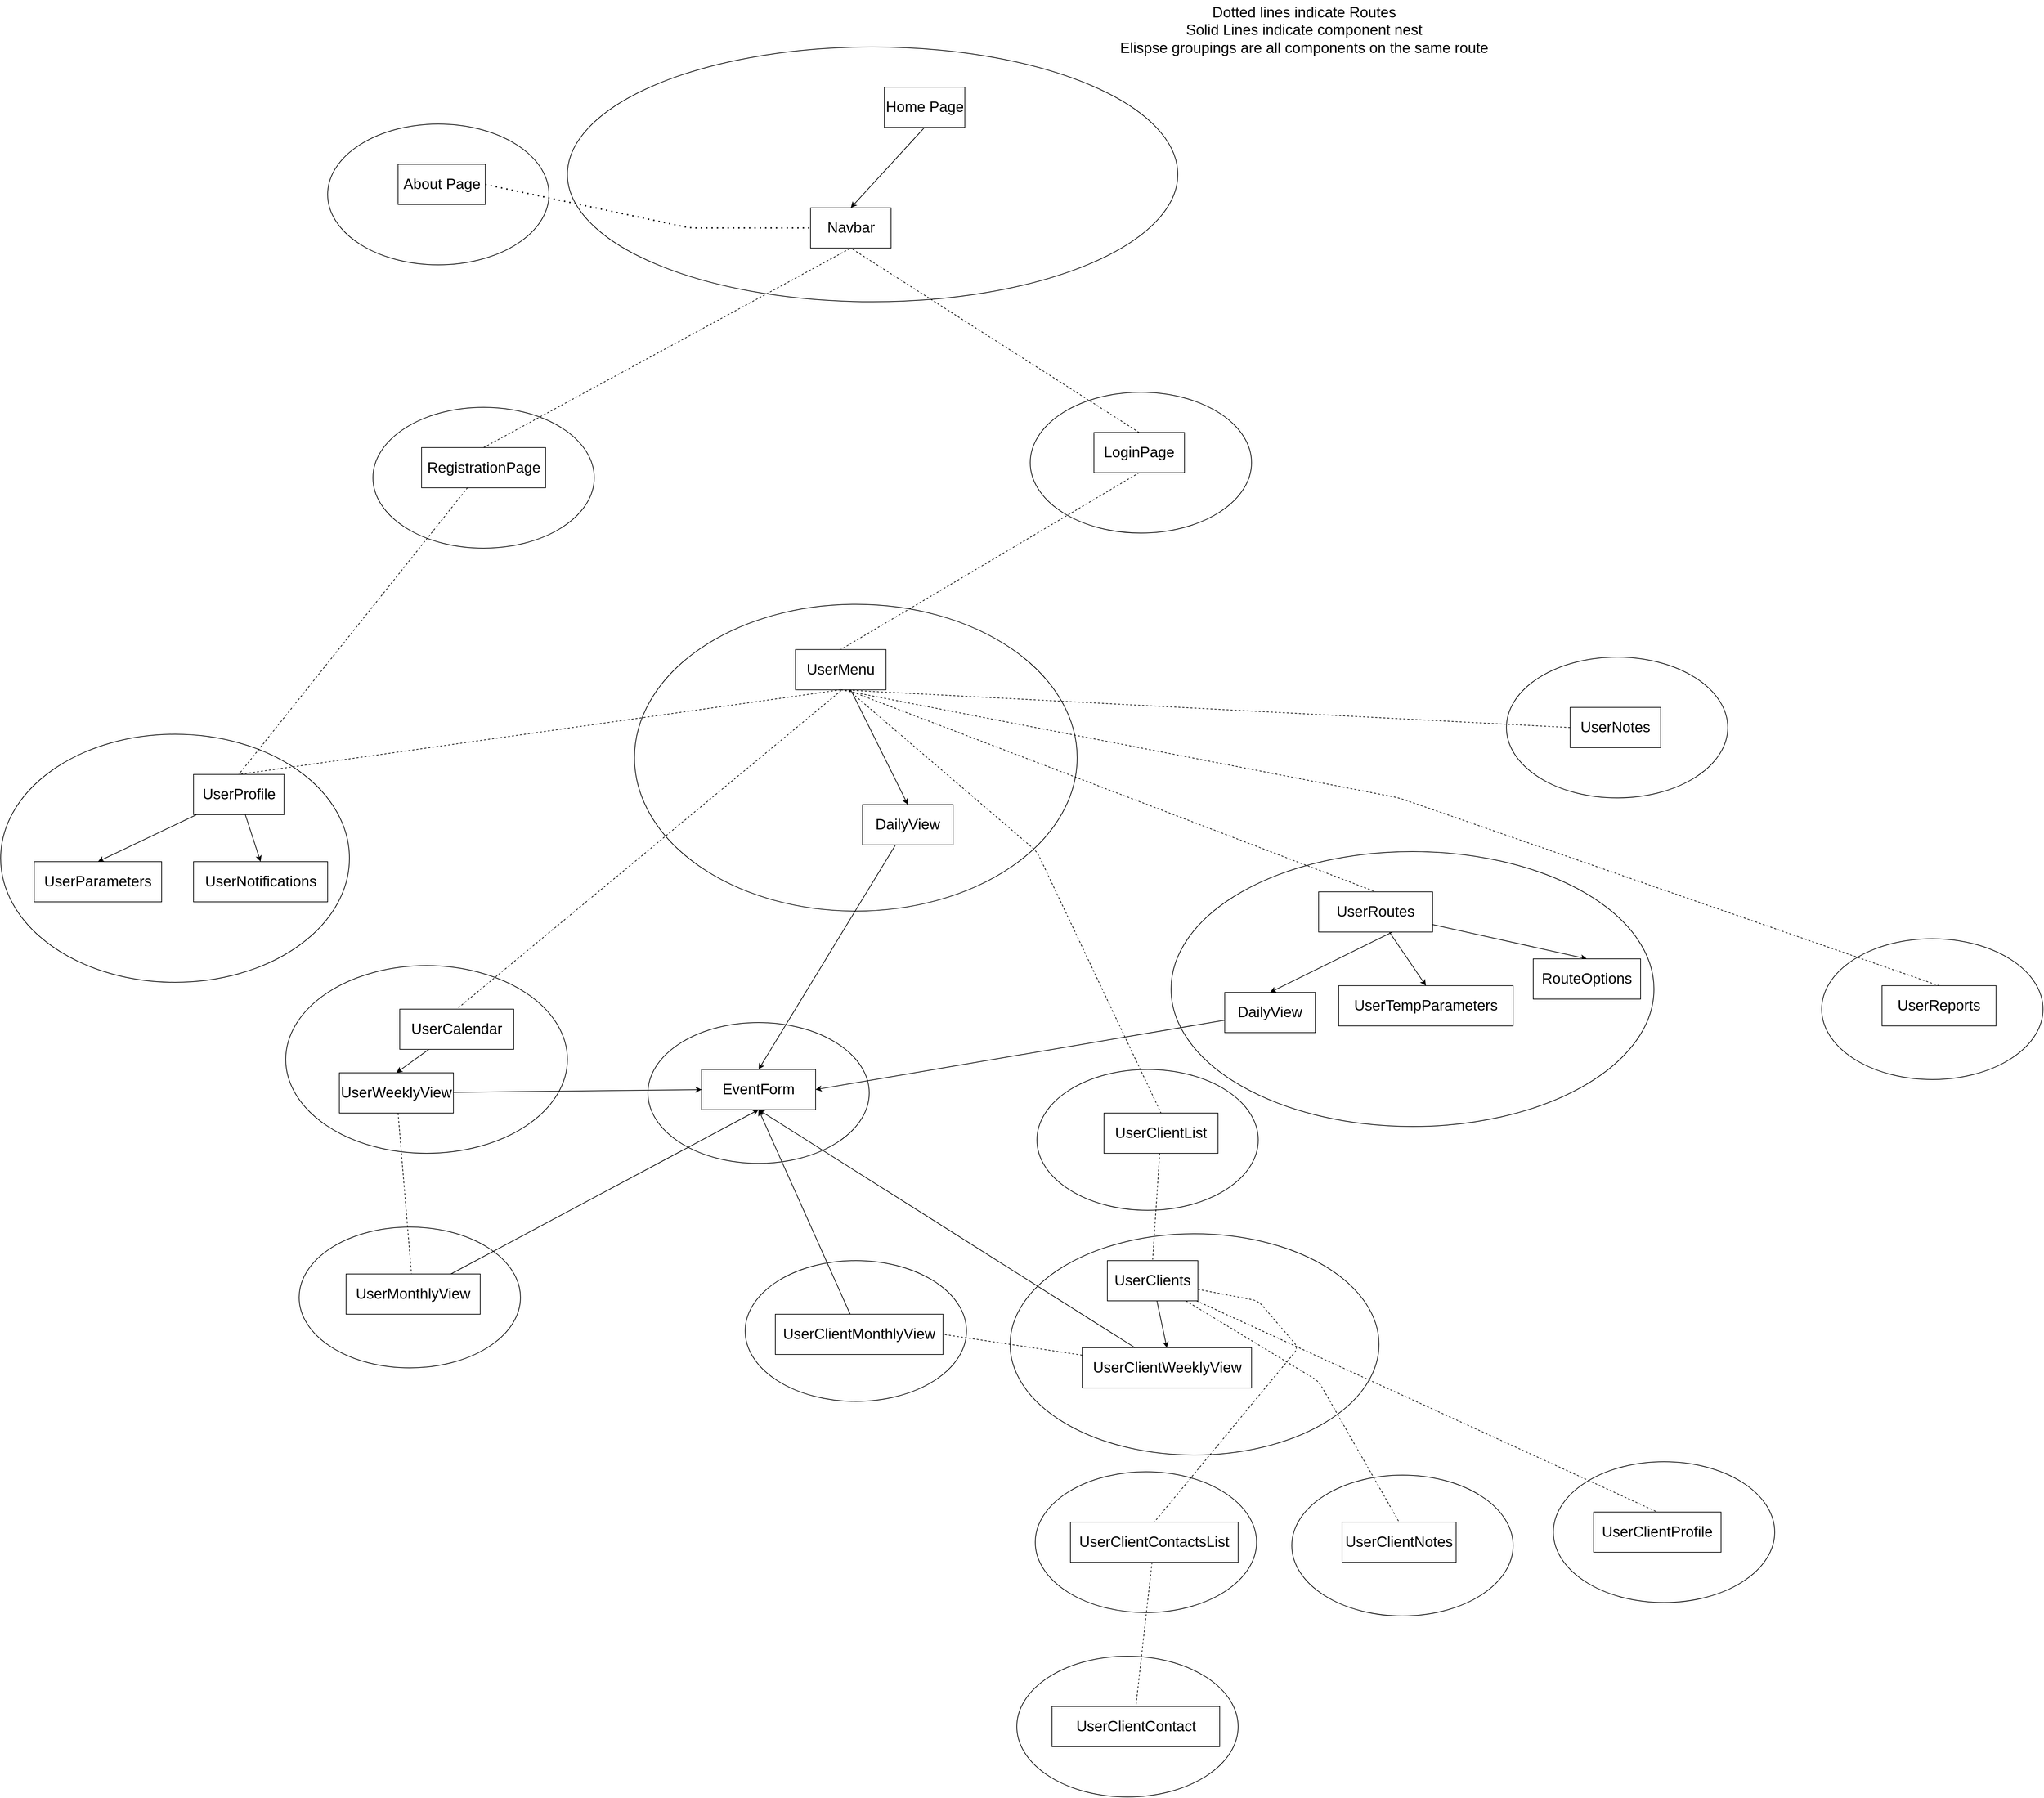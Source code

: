 <mxfile>
    <diagram id="FtEbee-XCXTfJkGimnTI" name="Page-1">
        <mxGraphModel dx="2839" dy="1458" grid="1" gridSize="10" guides="1" tooltips="1" connect="1" arrows="1" fold="1" page="1" pageScale="1" pageWidth="850" pageHeight="1100" math="0" shadow="0">
            <root>
                <mxCell id="0"/>
                <mxCell id="1" parent="0"/>
                <mxCell id="172" value="" style="ellipse;whiteSpace=wrap;html=1;fontSize=22;shadow=0;" vertex="1" parent="1">
                    <mxGeometry x="830" y="2630" width="330" height="210" as="geometry"/>
                </mxCell>
                <mxCell id="156" value="" style="ellipse;whiteSpace=wrap;html=1;fontSize=22;shadow=0;" vertex="1" parent="1">
                    <mxGeometry x="1630" y="2340" width="330" height="210" as="geometry"/>
                </mxCell>
                <mxCell id="138" value="" style="ellipse;whiteSpace=wrap;html=1;fontSize=22;shadow=0;" vertex="1" parent="1">
                    <mxGeometry x="-260" y="1600" width="420" height="280" as="geometry"/>
                </mxCell>
                <mxCell id="139" value="" style="ellipse;whiteSpace=wrap;html=1;fontSize=22;shadow=0;" vertex="1" parent="1">
                    <mxGeometry x="-685" y="1255" width="520" height="370" as="geometry"/>
                </mxCell>
                <mxCell id="140" value="" style="ellipse;whiteSpace=wrap;html=1;fontSize=22;shadow=0;" vertex="1" parent="1">
                    <mxGeometry x="425" y="2040" width="330" height="210" as="geometry"/>
                </mxCell>
                <mxCell id="141" value="" style="ellipse;whiteSpace=wrap;html=1;fontSize=22;shadow=0;" vertex="1" parent="1">
                    <mxGeometry x="857.5" y="2355" width="330" height="210" as="geometry"/>
                </mxCell>
                <mxCell id="142" value="" style="ellipse;whiteSpace=wrap;html=1;fontSize=22;shadow=0;" vertex="1" parent="1">
                    <mxGeometry x="1240" y="2360" width="330" height="210" as="geometry"/>
                </mxCell>
                <mxCell id="143" value="" style="ellipse;whiteSpace=wrap;html=1;fontSize=22;shadow=0;" vertex="1" parent="1">
                    <mxGeometry x="280" y="1685" width="330" height="210" as="geometry"/>
                </mxCell>
                <mxCell id="144" value="" style="ellipse;whiteSpace=wrap;html=1;fontSize=22;shadow=0;" vertex="1" parent="1">
                    <mxGeometry x="-240" y="1990" width="330" height="210" as="geometry"/>
                </mxCell>
                <mxCell id="134" value="" style="ellipse;whiteSpace=wrap;html=1;fontSize=22;shadow=0;" vertex="1" parent="1">
                    <mxGeometry x="820" y="2000" width="550" height="330" as="geometry"/>
                </mxCell>
                <mxCell id="133" value="" style="ellipse;whiteSpace=wrap;html=1;fontSize=22;shadow=0;" vertex="1" parent="1">
                    <mxGeometry x="860" y="1755" width="330" height="210" as="geometry"/>
                </mxCell>
                <mxCell id="128" value="" style="ellipse;whiteSpace=wrap;html=1;fontSize=22;shadow=0;" vertex="1" parent="1">
                    <mxGeometry x="1060" y="1430" width="720" height="410" as="geometry"/>
                </mxCell>
                <mxCell id="127" value="" style="ellipse;whiteSpace=wrap;html=1;fontSize=22;shadow=0;" vertex="1" parent="1">
                    <mxGeometry x="2030" y="1560" width="330" height="210" as="geometry"/>
                </mxCell>
                <mxCell id="126" value="" style="ellipse;whiteSpace=wrap;html=1;fontSize=22;shadow=0;" vertex="1" parent="1">
                    <mxGeometry x="1560" y="1140" width="330" height="210" as="geometry"/>
                </mxCell>
                <mxCell id="13" value="" style="ellipse;whiteSpace=wrap;html=1;fontSize=22;shadow=0;" parent="1" vertex="1">
                    <mxGeometry x="160" y="230" width="910" height="380" as="geometry"/>
                </mxCell>
                <mxCell id="14" value="" style="ellipse;whiteSpace=wrap;html=1;fontSize=22;shadow=0;" parent="1" vertex="1">
                    <mxGeometry x="-197.5" y="345" width="330" height="210" as="geometry"/>
                </mxCell>
                <mxCell id="3" value="Dotted lines indicate Routes&lt;br&gt;Solid Lines indicate component nest&lt;br&gt;Elispse groupings are all components on the same route" style="text;html=1;align=center;verticalAlign=middle;resizable=0;points=[];autosize=1;strokeColor=none;fillColor=none;fontSize=22;" parent="1" vertex="1">
                    <mxGeometry x="972.5" y="160" width="570" height="90" as="geometry"/>
                </mxCell>
                <mxCell id="8" value="Home Page" style="whiteSpace=wrap;html=1;fontSize=22;" parent="1" vertex="1">
                    <mxGeometry x="632.5" y="290" width="120" height="60" as="geometry"/>
                </mxCell>
                <mxCell id="9" value="About Page" style="whiteSpace=wrap;html=1;fontSize=22;" parent="1" vertex="1">
                    <mxGeometry x="-92.5" y="405" width="130" height="60" as="geometry"/>
                </mxCell>
                <mxCell id="19" value="" style="endArrow=none;dashed=1;html=1;dashPattern=1 3;strokeWidth=2;fontSize=22;exitX=1;exitY=0.5;exitDx=0;exitDy=0;entryX=0;entryY=0.5;entryDx=0;entryDy=0;" parent="1" source="9" target="27" edge="1">
                    <mxGeometry width="50" height="50" relative="1" as="geometry">
                        <mxPoint x="622.5" y="800" as="sourcePoint"/>
                        <mxPoint x="512.5" y="500" as="targetPoint"/>
                        <Array as="points">
                            <mxPoint x="342.5" y="500"/>
                        </Array>
                    </mxGeometry>
                </mxCell>
                <mxCell id="27" value="Navbar" style="whiteSpace=wrap;html=1;shadow=0;fontSize=22;" parent="1" vertex="1">
                    <mxGeometry x="522.5" y="470" width="120" height="60" as="geometry"/>
                </mxCell>
                <mxCell id="31" value="" style="endArrow=classic;html=1;fontSize=22;entryX=0.5;entryY=0;entryDx=0;entryDy=0;exitX=0.5;exitY=1;exitDx=0;exitDy=0;" parent="1" source="8" target="27" edge="1">
                    <mxGeometry width="50" height="50" relative="1" as="geometry">
                        <mxPoint x="622.5" y="510" as="sourcePoint"/>
                        <mxPoint x="672.5" y="450" as="targetPoint"/>
                        <Array as="points"/>
                    </mxGeometry>
                </mxCell>
                <mxCell id="83" value="" style="ellipse;whiteSpace=wrap;html=1;fontSize=22;shadow=0;" parent="1" vertex="1">
                    <mxGeometry x="-130" y="767.5" width="330" height="210" as="geometry"/>
                </mxCell>
                <mxCell id="84" value="" style="ellipse;whiteSpace=wrap;html=1;fontSize=22;shadow=0;" parent="1" vertex="1">
                    <mxGeometry x="850" y="745" width="330" height="210" as="geometry"/>
                </mxCell>
                <mxCell id="85" value="RegistrationPage" style="whiteSpace=wrap;html=1;shadow=0;fontSize=22;" parent="1" vertex="1">
                    <mxGeometry x="-57.5" y="827.5" width="185" height="60" as="geometry"/>
                </mxCell>
                <mxCell id="86" value="LoginPage" style="whiteSpace=wrap;html=1;shadow=0;fontSize=22;" parent="1" vertex="1">
                    <mxGeometry x="945" y="805" width="135" height="60" as="geometry"/>
                </mxCell>
                <mxCell id="87" value="" style="endArrow=none;dashed=1;html=1;fontSize=22;entryX=0.5;entryY=1;entryDx=0;entryDy=0;exitX=0.5;exitY=0;exitDx=0;exitDy=0;" parent="1" source="86" target="27" edge="1">
                    <mxGeometry width="50" height="50" relative="1" as="geometry">
                        <mxPoint x="694.09" y="560.98" as="sourcePoint"/>
                        <mxPoint x="850" y="90" as="targetPoint"/>
                        <Array as="points"/>
                    </mxGeometry>
                </mxCell>
                <mxCell id="88" value="" style="endArrow=none;dashed=1;html=1;fontSize=22;exitX=0.5;exitY=0;exitDx=0;exitDy=0;entryX=0.5;entryY=1;entryDx=0;entryDy=0;" parent="1" source="85" edge="1" target="27">
                    <mxGeometry width="50" height="50" relative="1" as="geometry">
                        <mxPoint x="239.055" y="59" as="sourcePoint"/>
                        <mxPoint x="540" y="120" as="targetPoint"/>
                        <Array as="points"/>
                    </mxGeometry>
                </mxCell>
                <mxCell id="110" value="" style="ellipse;whiteSpace=wrap;html=1;fontSize=22;shadow=0;" vertex="1" parent="1">
                    <mxGeometry x="260" y="1061.25" width="660" height="457.5" as="geometry"/>
                </mxCell>
                <mxCell id="131" style="edgeStyle=none;html=1;entryX=0.5;entryY=0;entryDx=0;entryDy=0;endArrow=classic;endFill=1;" edge="1" parent="1" source="111" target="125">
                    <mxGeometry relative="1" as="geometry"/>
                </mxCell>
                <mxCell id="111" value="UserMenu" style="whiteSpace=wrap;html=1;shadow=0;fontSize=22;" vertex="1" parent="1">
                    <mxGeometry x="500" y="1128.75" width="135" height="60" as="geometry"/>
                </mxCell>
                <mxCell id="162" style="edgeStyle=none;html=1;entryX=0.5;entryY=1;entryDx=0;entryDy=0;endArrow=classic;endFill=1;" edge="1" parent="1" source="112" target="132">
                    <mxGeometry relative="1" as="geometry"/>
                </mxCell>
                <mxCell id="112" value="UserClientMonthlyView" style="whiteSpace=wrap;html=1;shadow=0;fontSize=22;" vertex="1" parent="1">
                    <mxGeometry x="470" y="2120" width="250" height="60" as="geometry"/>
                </mxCell>
                <mxCell id="136" style="edgeStyle=none;html=1;entryX=0.5;entryY=0;entryDx=0;entryDy=0;endArrow=classic;endFill=1;" edge="1" parent="1" source="113" target="135">
                    <mxGeometry relative="1" as="geometry"/>
                </mxCell>
                <mxCell id="154" style="edgeStyle=none;html=1;entryX=0.5;entryY=0;entryDx=0;entryDy=0;dashed=1;endArrow=none;endFill=0;" edge="1" parent="1" source="113" target="121">
                    <mxGeometry relative="1" as="geometry">
                        <Array as="points">
                            <mxPoint x="1280" y="2220"/>
                        </Array>
                    </mxGeometry>
                </mxCell>
                <mxCell id="155" style="edgeStyle=none;html=1;entryX=0.5;entryY=0;entryDx=0;entryDy=0;dashed=1;endArrow=none;endFill=0;" edge="1" parent="1" source="113" target="120">
                    <mxGeometry relative="1" as="geometry">
                        <Array as="points">
                            <mxPoint x="1190" y="2100"/>
                            <mxPoint x="1250" y="2170"/>
                        </Array>
                    </mxGeometry>
                </mxCell>
                <mxCell id="157" style="edgeStyle=none;html=1;entryX=0.5;entryY=0;entryDx=0;entryDy=0;dashed=1;endArrow=none;endFill=0;" edge="1" parent="1" source="113" target="122">
                    <mxGeometry relative="1" as="geometry"/>
                </mxCell>
                <mxCell id="113" value="UserClients" style="whiteSpace=wrap;html=1;shadow=0;fontSize=22;" vertex="1" parent="1">
                    <mxGeometry x="965" y="2040" width="135" height="60" as="geometry"/>
                </mxCell>
                <mxCell id="151" style="edgeStyle=none;html=1;entryX=0.5;entryY=0;entryDx=0;entryDy=0;dashed=1;endArrow=none;endFill=0;" edge="1" parent="1" source="114" target="113">
                    <mxGeometry relative="1" as="geometry"/>
                </mxCell>
                <mxCell id="114" value="UserClientList" style="whiteSpace=wrap;html=1;shadow=0;fontSize=22;" vertex="1" parent="1">
                    <mxGeometry x="960" y="1820" width="170" height="60" as="geometry"/>
                </mxCell>
                <mxCell id="115" value="UserNotes" style="whiteSpace=wrap;html=1;shadow=0;fontSize=22;" vertex="1" parent="1">
                    <mxGeometry x="1655" y="1215" width="135" height="60" as="geometry"/>
                </mxCell>
                <mxCell id="169" style="edgeStyle=none;html=1;entryX=0.5;entryY=0;entryDx=0;entryDy=0;endArrow=classic;endFill=1;" edge="1" parent="1" source="116" target="168">
                    <mxGeometry relative="1" as="geometry"/>
                </mxCell>
                <mxCell id="170" style="edgeStyle=none;html=1;entryX=0.5;entryY=0;entryDx=0;entryDy=0;endArrow=classic;endFill=1;" edge="1" parent="1" source="116" target="165">
                    <mxGeometry relative="1" as="geometry"/>
                </mxCell>
                <mxCell id="116" value="UserProfile" style="whiteSpace=wrap;html=1;shadow=0;fontSize=22;" vertex="1" parent="1">
                    <mxGeometry x="-397.5" y="1315" width="135" height="60" as="geometry"/>
                </mxCell>
                <mxCell id="159" style="edgeStyle=none;html=1;entryX=0.5;entryY=1;entryDx=0;entryDy=0;endArrow=classic;endFill=1;" edge="1" parent="1" source="117" target="132">
                    <mxGeometry relative="1" as="geometry"/>
                </mxCell>
                <mxCell id="117" value="UserMonthlyView" style="whiteSpace=wrap;html=1;shadow=0;fontSize=22;" vertex="1" parent="1">
                    <mxGeometry x="-170" y="2060" width="200" height="60" as="geometry"/>
                </mxCell>
                <mxCell id="118" value="UserReports" style="whiteSpace=wrap;html=1;shadow=0;fontSize=22;" vertex="1" parent="1">
                    <mxGeometry x="2120" y="1630" width="170" height="60" as="geometry"/>
                </mxCell>
                <mxCell id="171" style="edgeStyle=none;html=1;entryX=0.5;entryY=0;entryDx=0;entryDy=0;endArrow=classic;endFill=1;" edge="1" parent="1" source="119" target="166">
                    <mxGeometry relative="1" as="geometry"/>
                </mxCell>
                <mxCell id="176" style="edgeStyle=none;html=1;entryX=0.5;entryY=0;entryDx=0;entryDy=0;endArrow=classic;endFill=1;" edge="1" parent="1" target="175">
                    <mxGeometry relative="1" as="geometry">
                        <mxPoint x="1390" y="1550" as="sourcePoint"/>
                    </mxGeometry>
                </mxCell>
                <mxCell id="178" style="edgeStyle=none;html=1;entryX=0.5;entryY=0;entryDx=0;entryDy=0;endArrow=classic;endFill=1;" edge="1" parent="1" source="119" target="177">
                    <mxGeometry relative="1" as="geometry"/>
                </mxCell>
                <mxCell id="119" value="UserRoutes" style="whiteSpace=wrap;html=1;shadow=0;fontSize=22;" vertex="1" parent="1">
                    <mxGeometry x="1280" y="1490" width="170" height="60" as="geometry"/>
                </mxCell>
                <mxCell id="174" style="edgeStyle=none;html=1;entryX=0.5;entryY=0;entryDx=0;entryDy=0;endArrow=none;endFill=0;dashed=1;" edge="1" parent="1" source="120" target="173">
                    <mxGeometry relative="1" as="geometry"/>
                </mxCell>
                <mxCell id="120" value="UserClientContactsList" style="whiteSpace=wrap;html=1;shadow=0;fontSize=22;" vertex="1" parent="1">
                    <mxGeometry x="910" y="2430" width="250" height="60" as="geometry"/>
                </mxCell>
                <mxCell id="121" value="UserClientNotes" style="whiteSpace=wrap;html=1;shadow=0;fontSize=22;" vertex="1" parent="1">
                    <mxGeometry x="1315" y="2430" width="170" height="60" as="geometry"/>
                </mxCell>
                <mxCell id="122" value="UserClientProfile" style="whiteSpace=wrap;html=1;shadow=0;fontSize=22;" vertex="1" parent="1">
                    <mxGeometry x="1690" y="2415" width="190" height="60" as="geometry"/>
                </mxCell>
                <mxCell id="164" style="edgeStyle=none;html=1;entryX=0.5;entryY=0;entryDx=0;entryDy=0;endArrow=classic;endFill=1;" edge="1" parent="1" source="124" target="152">
                    <mxGeometry relative="1" as="geometry"/>
                </mxCell>
                <mxCell id="124" value="UserCalendar" style="whiteSpace=wrap;html=1;shadow=0;fontSize=22;" vertex="1" parent="1">
                    <mxGeometry x="-90" y="1665" width="170" height="60" as="geometry"/>
                </mxCell>
                <mxCell id="145" style="edgeStyle=none;html=1;entryX=0;entryY=0.5;entryDx=0;entryDy=0;endArrow=none;endFill=0;dashed=1;exitX=0.5;exitY=1;exitDx=0;exitDy=0;" edge="1" parent="1" source="111" target="115">
                    <mxGeometry relative="1" as="geometry"/>
                </mxCell>
                <mxCell id="146" style="edgeStyle=none;html=1;entryX=0.5;entryY=0;entryDx=0;entryDy=0;dashed=1;endArrow=none;endFill=0;" edge="1" parent="1" target="124">
                    <mxGeometry relative="1" as="geometry">
                        <mxPoint x="568" y="1190" as="sourcePoint"/>
                    </mxGeometry>
                </mxCell>
                <mxCell id="147" style="edgeStyle=none;html=1;entryX=0.5;entryY=0;entryDx=0;entryDy=0;dashed=1;endArrow=none;endFill=0;exitX=0.5;exitY=1;exitDx=0;exitDy=0;" edge="1" parent="1" source="111" target="116">
                    <mxGeometry relative="1" as="geometry">
                        <Array as="points"/>
                    </mxGeometry>
                </mxCell>
                <mxCell id="148" style="edgeStyle=none;html=1;entryX=0.5;entryY=0;entryDx=0;entryDy=0;dashed=1;endArrow=none;endFill=0;" edge="1" parent="1" target="114">
                    <mxGeometry relative="1" as="geometry">
                        <mxPoint x="580" y="1190" as="sourcePoint"/>
                        <Array as="points">
                            <mxPoint x="860" y="1430"/>
                        </Array>
                    </mxGeometry>
                </mxCell>
                <mxCell id="149" style="edgeStyle=none;html=1;entryX=0.5;entryY=0;entryDx=0;entryDy=0;dashed=1;endArrow=none;endFill=0;" edge="1" parent="1" target="119">
                    <mxGeometry relative="1" as="geometry">
                        <mxPoint x="580" y="1190" as="sourcePoint"/>
                    </mxGeometry>
                </mxCell>
                <mxCell id="150" style="edgeStyle=none;html=1;entryX=0.5;entryY=0;entryDx=0;entryDy=0;dashed=1;endArrow=none;endFill=0;exitX=0.5;exitY=1;exitDx=0;exitDy=0;" edge="1" parent="1" source="111" target="118">
                    <mxGeometry relative="1" as="geometry">
                        <Array as="points">
                            <mxPoint x="1400" y="1350"/>
                        </Array>
                    </mxGeometry>
                </mxCell>
                <mxCell id="161" style="edgeStyle=none;html=1;entryX=0.5;entryY=0;entryDx=0;entryDy=0;endArrow=classic;endFill=1;" edge="1" parent="1" source="125" target="132">
                    <mxGeometry relative="1" as="geometry">
                        <Array as="points"/>
                    </mxGeometry>
                </mxCell>
                <mxCell id="125" value="DailyView" style="whiteSpace=wrap;html=1;shadow=0;fontSize=22;" vertex="1" parent="1">
                    <mxGeometry x="600" y="1360" width="135" height="60" as="geometry"/>
                </mxCell>
                <mxCell id="129" style="edgeStyle=none;html=1;entryX=0.5;entryY=0;entryDx=0;entryDy=0;dashed=1;endArrow=none;endFill=0;" edge="1" parent="1" source="85" target="116">
                    <mxGeometry relative="1" as="geometry"/>
                </mxCell>
                <mxCell id="130" style="edgeStyle=none;html=1;entryX=0.5;entryY=0;entryDx=0;entryDy=0;dashed=1;endArrow=none;endFill=0;exitX=0.5;exitY=1;exitDx=0;exitDy=0;" edge="1" parent="1" source="86" target="111">
                    <mxGeometry relative="1" as="geometry">
                        <mxPoint x="103.894" y="897.5" as="sourcePoint"/>
                        <mxPoint x="577.5" y="1138.75" as="targetPoint"/>
                    </mxGeometry>
                </mxCell>
                <mxCell id="132" value="EventForm" style="whiteSpace=wrap;html=1;shadow=0;fontSize=22;" vertex="1" parent="1">
                    <mxGeometry x="360" y="1755" width="170" height="60" as="geometry"/>
                </mxCell>
                <mxCell id="158" style="edgeStyle=none;html=1;entryX=1;entryY=0.5;entryDx=0;entryDy=0;dashed=1;endArrow=none;endFill=0;" edge="1" parent="1" source="135" target="112">
                    <mxGeometry relative="1" as="geometry"/>
                </mxCell>
                <mxCell id="163" style="edgeStyle=none;html=1;entryX=0.5;entryY=1;entryDx=0;entryDy=0;endArrow=classic;endFill=1;" edge="1" parent="1" source="135" target="132">
                    <mxGeometry relative="1" as="geometry"/>
                </mxCell>
                <mxCell id="135" value="UserClientWeeklyView" style="whiteSpace=wrap;html=1;shadow=0;fontSize=22;" vertex="1" parent="1">
                    <mxGeometry x="927.5" y="2170" width="252.5" height="60" as="geometry"/>
                </mxCell>
                <mxCell id="153" style="edgeStyle=none;html=1;dashed=1;endArrow=none;endFill=0;" edge="1" parent="1" source="152" target="117">
                    <mxGeometry relative="1" as="geometry"/>
                </mxCell>
                <mxCell id="160" style="edgeStyle=none;html=1;entryX=0;entryY=0.5;entryDx=0;entryDy=0;endArrow=classic;endFill=1;" edge="1" parent="1" source="152" target="132">
                    <mxGeometry relative="1" as="geometry"/>
                </mxCell>
                <mxCell id="152" value="UserWeeklyView" style="whiteSpace=wrap;html=1;shadow=0;fontSize=22;" vertex="1" parent="1">
                    <mxGeometry x="-180" y="1760" width="170" height="60" as="geometry"/>
                </mxCell>
                <mxCell id="165" value="UserParameters" style="whiteSpace=wrap;html=1;shadow=0;fontSize=22;" vertex="1" parent="1">
                    <mxGeometry x="-635" y="1445" width="190" height="60" as="geometry"/>
                </mxCell>
                <mxCell id="166" value="UserTempParameters" style="whiteSpace=wrap;html=1;shadow=0;fontSize=22;" vertex="1" parent="1">
                    <mxGeometry x="1310" y="1630" width="260" height="60" as="geometry"/>
                </mxCell>
                <mxCell id="168" value="UserNotifications" style="whiteSpace=wrap;html=1;shadow=0;fontSize=22;" vertex="1" parent="1">
                    <mxGeometry x="-397.5" y="1445" width="200" height="60" as="geometry"/>
                </mxCell>
                <mxCell id="173" value="UserClientContact" style="whiteSpace=wrap;html=1;shadow=0;fontSize=22;" vertex="1" parent="1">
                    <mxGeometry x="882.5" y="2705" width="250" height="60" as="geometry"/>
                </mxCell>
                <mxCell id="179" style="edgeStyle=none;html=1;entryX=1;entryY=0.5;entryDx=0;entryDy=0;endArrow=classic;endFill=1;" edge="1" parent="1" source="175" target="132">
                    <mxGeometry relative="1" as="geometry"/>
                </mxCell>
                <mxCell id="175" value="DailyView" style="whiteSpace=wrap;html=1;shadow=0;fontSize=22;" vertex="1" parent="1">
                    <mxGeometry x="1140" y="1640" width="135" height="60" as="geometry"/>
                </mxCell>
                <mxCell id="177" value="RouteOptions" style="whiteSpace=wrap;html=1;shadow=0;fontSize=22;" vertex="1" parent="1">
                    <mxGeometry x="1600" y="1590" width="160" height="60" as="geometry"/>
                </mxCell>
            </root>
        </mxGraphModel>
    </diagram>
</mxfile>
